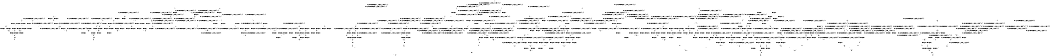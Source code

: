 digraph BCG {
size = "7, 10.5";
center = TRUE;
node [shape = circle];
0 [peripheries = 2];
0 -> 1 [label = "EX !0 !ATOMIC_EXCH_BRANCH (1, +0, FALSE, +0, 3, TRUE) !{0, 1, 2}"];
0 -> 2 [label = "EX !2 !ATOMIC_EXCH_BRANCH (1, +0, TRUE, +0, 1, TRUE) !{0, 1, 2}"];
0 -> 3 [label = "EX !1 !ATOMIC_EXCH_BRANCH (1, +1, TRUE, +0, 2, TRUE) !{0, 1, 2}"];
0 -> 4 [label = "EX !0 !ATOMIC_EXCH_BRANCH (1, +0, FALSE, +0, 3, TRUE) !{0, 1, 2}"];
1 -> 5 [label = "EX !2 !ATOMIC_EXCH_BRANCH (1, +0, TRUE, +0, 1, TRUE) !{0, 1, 2}"];
1 -> 6 [label = "EX !1 !ATOMIC_EXCH_BRANCH (1, +1, TRUE, +0, 2, TRUE) !{0, 1, 2}"];
1 -> 7 [label = "TERMINATE !0"];
2 -> 2 [label = "EX !2 !ATOMIC_EXCH_BRANCH (1, +0, TRUE, +0, 1, TRUE) !{0, 1, 2}"];
2 -> 8 [label = "EX !0 !ATOMIC_EXCH_BRANCH (1, +0, FALSE, +0, 3, TRUE) !{0, 1, 2}"];
2 -> 9 [label = "EX !1 !ATOMIC_EXCH_BRANCH (1, +1, TRUE, +0, 2, TRUE) !{0, 1, 2}"];
2 -> 10 [label = "EX !0 !ATOMIC_EXCH_BRANCH (1, +0, FALSE, +0, 3, TRUE) !{0, 1, 2}"];
3 -> 11 [label = "EX !0 !ATOMIC_EXCH_BRANCH (1, +0, FALSE, +0, 3, FALSE) !{0, 1, 2}"];
3 -> 12 [label = "EX !2 !ATOMIC_EXCH_BRANCH (1, +0, TRUE, +0, 1, FALSE) !{0, 1, 2}"];
3 -> 13 [label = "TERMINATE !1"];
3 -> 14 [label = "EX !0 !ATOMIC_EXCH_BRANCH (1, +0, FALSE, +0, 3, FALSE) !{0, 1, 2}"];
4 -> 15 [label = "EX !1 !ATOMIC_EXCH_BRANCH (1, +1, TRUE, +0, 2, TRUE) !{0, 1, 2}"];
4 -> 16 [label = "EX !2 !ATOMIC_EXCH_BRANCH (1, +0, TRUE, +0, 1, TRUE) !{0, 1, 2}"];
4 -> 17 [label = "EX !1 !ATOMIC_EXCH_BRANCH (1, +1, TRUE, +0, 2, TRUE) !{0, 1, 2}"];
4 -> 18 [label = "TERMINATE !0"];
5 -> 5 [label = "EX !2 !ATOMIC_EXCH_BRANCH (1, +0, TRUE, +0, 1, TRUE) !{0, 1, 2}"];
5 -> 19 [label = "EX !1 !ATOMIC_EXCH_BRANCH (1, +1, TRUE, +0, 2, TRUE) !{0, 1, 2}"];
5 -> 20 [label = "TERMINATE !0"];
6 -> 21 [label = "EX !2 !ATOMIC_EXCH_BRANCH (1, +0, TRUE, +0, 1, FALSE) !{0, 1, 2}"];
6 -> 22 [label = "TERMINATE !0"];
6 -> 23 [label = "TERMINATE !1"];
7 -> 24 [label = "EX !2 !ATOMIC_EXCH_BRANCH (1, +0, TRUE, +0, 1, TRUE) !{1, 2}"];
7 -> 25 [label = "EX !1 !ATOMIC_EXCH_BRANCH (1, +1, TRUE, +0, 2, TRUE) !{1, 2}"];
7 -> 26 [label = "EX !1 !ATOMIC_EXCH_BRANCH (1, +1, TRUE, +0, 2, TRUE) !{1, 2}"];
8 -> 5 [label = "EX !2 !ATOMIC_EXCH_BRANCH (1, +0, TRUE, +0, 1, TRUE) !{0, 1, 2}"];
8 -> 19 [label = "EX !1 !ATOMIC_EXCH_BRANCH (1, +1, TRUE, +0, 2, TRUE) !{0, 1, 2}"];
8 -> 20 [label = "TERMINATE !0"];
9 -> 12 [label = "EX !2 !ATOMIC_EXCH_BRANCH (1, +0, TRUE, +0, 1, FALSE) !{0, 1, 2}"];
9 -> 27 [label = "EX !0 !ATOMIC_EXCH_BRANCH (1, +0, FALSE, +0, 3, FALSE) !{0, 1, 2}"];
9 -> 28 [label = "TERMINATE !1"];
9 -> 29 [label = "EX !0 !ATOMIC_EXCH_BRANCH (1, +0, FALSE, +0, 3, FALSE) !{0, 1, 2}"];
10 -> 30 [label = "EX !1 !ATOMIC_EXCH_BRANCH (1, +1, TRUE, +0, 2, TRUE) !{0, 1, 2}"];
10 -> 16 [label = "EX !2 !ATOMIC_EXCH_BRANCH (1, +0, TRUE, +0, 1, TRUE) !{0, 1, 2}"];
10 -> 31 [label = "EX !1 !ATOMIC_EXCH_BRANCH (1, +1, TRUE, +0, 2, TRUE) !{0, 1, 2}"];
10 -> 32 [label = "TERMINATE !0"];
11 -> 33 [label = "EX !0 !ATOMIC_EXCH_BRANCH (1, +1, TRUE, +1, 2, TRUE) !{0, 1, 2}"];
11 -> 34 [label = "EX !2 !ATOMIC_EXCH_BRANCH (1, +0, TRUE, +0, 1, FALSE) !{0, 1, 2}"];
11 -> 35 [label = "TERMINATE !1"];
11 -> 36 [label = "EX !0 !ATOMIC_EXCH_BRANCH (1, +1, TRUE, +1, 2, TRUE) !{0, 1, 2}"];
12 -> 37 [label = "EX !0 !ATOMIC_EXCH_BRANCH (1, +0, FALSE, +0, 3, TRUE) !{0, 1, 2}"];
12 -> 38 [label = "TERMINATE !2"];
12 -> 39 [label = "TERMINATE !1"];
12 -> 40 [label = "EX !0 !ATOMIC_EXCH_BRANCH (1, +0, FALSE, +0, 3, TRUE) !{0, 1, 2}"];
13 -> 41 [label = "EX !0 !ATOMIC_EXCH_BRANCH (1, +0, FALSE, +0, 3, FALSE) !{0, 2}"];
13 -> 42 [label = "EX !2 !ATOMIC_EXCH_BRANCH (1, +0, TRUE, +0, 1, FALSE) !{0, 2}"];
13 -> 43 [label = "EX !0 !ATOMIC_EXCH_BRANCH (1, +0, FALSE, +0, 3, FALSE) !{0, 2}"];
14 -> 36 [label = "EX !0 !ATOMIC_EXCH_BRANCH (1, +1, TRUE, +1, 2, TRUE) !{0, 1, 2}"];
14 -> 44 [label = "EX !2 !ATOMIC_EXCH_BRANCH (1, +0, TRUE, +0, 1, FALSE) !{0, 1, 2}"];
14 -> 45 [label = "TERMINATE !1"];
15 -> 46 [label = "EX !2 !ATOMIC_EXCH_BRANCH (1, +0, TRUE, +0, 1, FALSE) !{0, 1, 2}"];
15 -> 47 [label = "EX !2 !ATOMIC_EXCH_BRANCH (1, +0, TRUE, +0, 1, FALSE) !{0, 1, 2}"];
15 -> 48 [label = "TERMINATE !0"];
15 -> 49 [label = "TERMINATE !1"];
16 -> 30 [label = "EX !1 !ATOMIC_EXCH_BRANCH (1, +1, TRUE, +0, 2, TRUE) !{0, 1, 2}"];
16 -> 16 [label = "EX !2 !ATOMIC_EXCH_BRANCH (1, +0, TRUE, +0, 1, TRUE) !{0, 1, 2}"];
16 -> 31 [label = "EX !1 !ATOMIC_EXCH_BRANCH (1, +1, TRUE, +0, 2, TRUE) !{0, 1, 2}"];
16 -> 32 [label = "TERMINATE !0"];
17 -> 50 [label = "EX !2 !ATOMIC_EXCH_BRANCH (1, +0, TRUE, +0, 1, FALSE) !{0, 1, 2}"];
17 -> 51 [label = "TERMINATE !0"];
17 -> 52 [label = "TERMINATE !1"];
18 -> 53 [label = "EX !2 !ATOMIC_EXCH_BRANCH (1, +0, TRUE, +0, 1, TRUE) !{1, 2}"];
18 -> 54 [label = "EX !1 !ATOMIC_EXCH_BRANCH (1, +1, TRUE, +0, 2, TRUE) !{1, 2}"];
19 -> 21 [label = "EX !2 !ATOMIC_EXCH_BRANCH (1, +0, TRUE, +0, 1, FALSE) !{0, 1, 2}"];
19 -> 55 [label = "TERMINATE !0"];
19 -> 56 [label = "TERMINATE !1"];
20 -> 24 [label = "EX !2 !ATOMIC_EXCH_BRANCH (1, +0, TRUE, +0, 1, TRUE) !{1, 2}"];
20 -> 57 [label = "EX !1 !ATOMIC_EXCH_BRANCH (1, +1, TRUE, +0, 2, TRUE) !{1, 2}"];
20 -> 58 [label = "EX !1 !ATOMIC_EXCH_BRANCH (1, +1, TRUE, +0, 2, TRUE) !{1, 2}"];
21 -> 59 [label = "TERMINATE !0"];
21 -> 60 [label = "TERMINATE !2"];
21 -> 61 [label = "TERMINATE !1"];
22 -> 62 [label = "EX !2 !ATOMIC_EXCH_BRANCH (1, +0, TRUE, +0, 1, FALSE) !{1, 2}"];
22 -> 63 [label = "TERMINATE !1"];
23 -> 64 [label = "EX !2 !ATOMIC_EXCH_BRANCH (1, +0, TRUE, +0, 1, FALSE) !{0, 2}"];
23 -> 63 [label = "TERMINATE !0"];
24 -> 24 [label = "EX !2 !ATOMIC_EXCH_BRANCH (1, +0, TRUE, +0, 1, TRUE) !{1, 2}"];
24 -> 57 [label = "EX !1 !ATOMIC_EXCH_BRANCH (1, +1, TRUE, +0, 2, TRUE) !{1, 2}"];
24 -> 58 [label = "EX !1 !ATOMIC_EXCH_BRANCH (1, +1, TRUE, +0, 2, TRUE) !{1, 2}"];
25 -> 62 [label = "EX !2 !ATOMIC_EXCH_BRANCH (1, +0, TRUE, +0, 1, FALSE) !{1, 2}"];
25 -> 63 [label = "TERMINATE !1"];
26 -> 65 [label = "EX !2 !ATOMIC_EXCH_BRANCH (1, +0, TRUE, +0, 1, FALSE) !{1, 2}"];
26 -> 66 [label = "EX !2 !ATOMIC_EXCH_BRANCH (1, +0, TRUE, +0, 1, FALSE) !{1, 2}"];
26 -> 67 [label = "TERMINATE !1"];
27 -> 68 [label = "EX !0 !ATOMIC_EXCH_BRANCH (1, +1, TRUE, +1, 2, TRUE) !{0, 1, 2}"];
27 -> 34 [label = "EX !2 !ATOMIC_EXCH_BRANCH (1, +0, TRUE, +0, 1, FALSE) !{0, 1, 2}"];
27 -> 69 [label = "TERMINATE !1"];
27 -> 70 [label = "EX !0 !ATOMIC_EXCH_BRANCH (1, +1, TRUE, +1, 2, TRUE) !{0, 1, 2}"];
28 -> 42 [label = "EX !2 !ATOMIC_EXCH_BRANCH (1, +0, TRUE, +0, 1, FALSE) !{0, 2}"];
28 -> 71 [label = "EX !0 !ATOMIC_EXCH_BRANCH (1, +0, FALSE, +0, 3, FALSE) !{0, 2}"];
28 -> 72 [label = "EX !0 !ATOMIC_EXCH_BRANCH (1, +0, FALSE, +0, 3, FALSE) !{0, 2}"];
29 -> 70 [label = "EX !0 !ATOMIC_EXCH_BRANCH (1, +1, TRUE, +1, 2, TRUE) !{0, 1, 2}"];
29 -> 44 [label = "EX !2 !ATOMIC_EXCH_BRANCH (1, +0, TRUE, +0, 1, FALSE) !{0, 1, 2}"];
29 -> 73 [label = "TERMINATE !1"];
30 -> 46 [label = "EX !2 !ATOMIC_EXCH_BRANCH (1, +0, TRUE, +0, 1, FALSE) !{0, 1, 2}"];
30 -> 47 [label = "EX !2 !ATOMIC_EXCH_BRANCH (1, +0, TRUE, +0, 1, FALSE) !{0, 1, 2}"];
30 -> 74 [label = "TERMINATE !0"];
30 -> 75 [label = "TERMINATE !1"];
31 -> 50 [label = "EX !2 !ATOMIC_EXCH_BRANCH (1, +0, TRUE, +0, 1, FALSE) !{0, 1, 2}"];
31 -> 76 [label = "TERMINATE !0"];
31 -> 77 [label = "TERMINATE !1"];
32 -> 53 [label = "EX !2 !ATOMIC_EXCH_BRANCH (1, +0, TRUE, +0, 1, TRUE) !{1, 2}"];
32 -> 78 [label = "EX !1 !ATOMIC_EXCH_BRANCH (1, +1, TRUE, +0, 2, TRUE) !{1, 2}"];
33 -> 33 [label = "EX !0 !ATOMIC_EXCH_BRANCH (1, +1, TRUE, +1, 2, TRUE) !{0, 1, 2}"];
33 -> 34 [label = "EX !2 !ATOMIC_EXCH_BRANCH (1, +0, TRUE, +0, 1, FALSE) !{0, 1, 2}"];
33 -> 35 [label = "TERMINATE !1"];
33 -> 36 [label = "EX !0 !ATOMIC_EXCH_BRANCH (1, +1, TRUE, +1, 2, TRUE) !{0, 1, 2}"];
34 -> 79 [label = "EX !0 !ATOMIC_EXCH_BRANCH (1, +1, TRUE, +1, 2, FALSE) !{0, 1, 2}"];
34 -> 80 [label = "TERMINATE !2"];
34 -> 81 [label = "TERMINATE !1"];
34 -> 82 [label = "EX !0 !ATOMIC_EXCH_BRANCH (1, +1, TRUE, +1, 2, FALSE) !{0, 1, 2}"];
35 -> 83 [label = "EX !0 !ATOMIC_EXCH_BRANCH (1, +1, TRUE, +1, 2, TRUE) !{0, 2}"];
35 -> 84 [label = "EX !2 !ATOMIC_EXCH_BRANCH (1, +0, TRUE, +0, 1, FALSE) !{0, 2}"];
35 -> 85 [label = "EX !0 !ATOMIC_EXCH_BRANCH (1, +1, TRUE, +1, 2, TRUE) !{0, 2}"];
36 -> 36 [label = "EX !0 !ATOMIC_EXCH_BRANCH (1, +1, TRUE, +1, 2, TRUE) !{0, 1, 2}"];
36 -> 44 [label = "EX !2 !ATOMIC_EXCH_BRANCH (1, +0, TRUE, +0, 1, FALSE) !{0, 1, 2}"];
36 -> 45 [label = "TERMINATE !1"];
37 -> 59 [label = "TERMINATE !0"];
37 -> 60 [label = "TERMINATE !2"];
37 -> 61 [label = "TERMINATE !1"];
38 -> 86 [label = "EX !0 !ATOMIC_EXCH_BRANCH (1, +0, FALSE, +0, 3, TRUE) !{0, 1}"];
38 -> 87 [label = "TERMINATE !1"];
38 -> 88 [label = "EX !0 !ATOMIC_EXCH_BRANCH (1, +0, FALSE, +0, 3, TRUE) !{0, 1}"];
39 -> 89 [label = "EX !0 !ATOMIC_EXCH_BRANCH (1, +0, FALSE, +0, 3, TRUE) !{0, 2}"];
39 -> 87 [label = "TERMINATE !2"];
39 -> 90 [label = "EX !0 !ATOMIC_EXCH_BRANCH (1, +0, FALSE, +0, 3, TRUE) !{0, 2}"];
40 -> 91 [label = "TERMINATE !0"];
40 -> 92 [label = "TERMINATE !2"];
40 -> 93 [label = "TERMINATE !1"];
41 -> 83 [label = "EX !0 !ATOMIC_EXCH_BRANCH (1, +1, TRUE, +1, 2, TRUE) !{0, 2}"];
41 -> 84 [label = "EX !2 !ATOMIC_EXCH_BRANCH (1, +0, TRUE, +0, 1, FALSE) !{0, 2}"];
41 -> 85 [label = "EX !0 !ATOMIC_EXCH_BRANCH (1, +1, TRUE, +1, 2, TRUE) !{0, 2}"];
42 -> 89 [label = "EX !0 !ATOMIC_EXCH_BRANCH (1, +0, FALSE, +0, 3, TRUE) !{0, 2}"];
42 -> 87 [label = "TERMINATE !2"];
42 -> 90 [label = "EX !0 !ATOMIC_EXCH_BRANCH (1, +0, FALSE, +0, 3, TRUE) !{0, 2}"];
43 -> 94 [label = "EX !2 !ATOMIC_EXCH_BRANCH (1, +0, TRUE, +0, 1, FALSE) !{0, 2}"];
43 -> 85 [label = "EX !0 !ATOMIC_EXCH_BRANCH (1, +1, TRUE, +1, 2, TRUE) !{0, 2}"];
43 -> 95 [label = "EX !2 !ATOMIC_EXCH_BRANCH (1, +0, TRUE, +0, 1, FALSE) !{0, 2}"];
44 -> 82 [label = "EX !0 !ATOMIC_EXCH_BRANCH (1, +1, TRUE, +1, 2, FALSE) !{0, 1, 2}"];
44 -> 96 [label = "TERMINATE !2"];
44 -> 97 [label = "TERMINATE !1"];
45 -> 98 [label = "EX !0 !ATOMIC_EXCH_BRANCH (1, +1, TRUE, +1, 2, TRUE) !{0, 2}"];
45 -> 99 [label = "EX !2 !ATOMIC_EXCH_BRANCH (1, +0, TRUE, +0, 1, FALSE) !{0, 2}"];
46 -> 100 [label = "TERMINATE !0"];
46 -> 101 [label = "TERMINATE !2"];
46 -> 102 [label = "TERMINATE !1"];
47 -> 103 [label = "TERMINATE !0"];
47 -> 104 [label = "TERMINATE !2"];
47 -> 105 [label = "TERMINATE !1"];
48 -> 106 [label = "EX !2 !ATOMIC_EXCH_BRANCH (1, +0, TRUE, +0, 1, FALSE) !{1, 2}"];
48 -> 107 [label = "TERMINATE !1"];
49 -> 108 [label = "EX !2 !ATOMIC_EXCH_BRANCH (1, +0, TRUE, +0, 1, FALSE) !{0, 2}"];
49 -> 107 [label = "TERMINATE !0"];
50 -> 91 [label = "TERMINATE !0"];
50 -> 92 [label = "TERMINATE !2"];
50 -> 93 [label = "TERMINATE !1"];
51 -> 109 [label = "EX !2 !ATOMIC_EXCH_BRANCH (1, +0, TRUE, +0, 1, FALSE) !{1, 2}"];
51 -> 110 [label = "TERMINATE !1"];
52 -> 111 [label = "EX !2 !ATOMIC_EXCH_BRANCH (1, +0, TRUE, +0, 1, FALSE) !{0, 2}"];
52 -> 110 [label = "TERMINATE !0"];
53 -> 53 [label = "EX !2 !ATOMIC_EXCH_BRANCH (1, +0, TRUE, +0, 1, TRUE) !{1, 2}"];
53 -> 78 [label = "EX !1 !ATOMIC_EXCH_BRANCH (1, +1, TRUE, +0, 2, TRUE) !{1, 2}"];
54 -> 109 [label = "EX !2 !ATOMIC_EXCH_BRANCH (1, +0, TRUE, +0, 1, FALSE) !{1, 2}"];
54 -> 110 [label = "TERMINATE !1"];
55 -> 62 [label = "EX !2 !ATOMIC_EXCH_BRANCH (1, +0, TRUE, +0, 1, FALSE) !{1, 2}"];
55 -> 112 [label = "TERMINATE !1"];
56 -> 64 [label = "EX !2 !ATOMIC_EXCH_BRANCH (1, +0, TRUE, +0, 1, FALSE) !{0, 2}"];
56 -> 112 [label = "TERMINATE !0"];
57 -> 62 [label = "EX !2 !ATOMIC_EXCH_BRANCH (1, +0, TRUE, +0, 1, FALSE) !{1, 2}"];
57 -> 112 [label = "TERMINATE !1"];
58 -> 65 [label = "EX !2 !ATOMIC_EXCH_BRANCH (1, +0, TRUE, +0, 1, FALSE) !{1, 2}"];
58 -> 66 [label = "EX !2 !ATOMIC_EXCH_BRANCH (1, +0, TRUE, +0, 1, FALSE) !{1, 2}"];
58 -> 113 [label = "TERMINATE !1"];
59 -> 114 [label = "TERMINATE !2"];
59 -> 115 [label = "TERMINATE !1"];
60 -> 114 [label = "TERMINATE !0"];
60 -> 116 [label = "TERMINATE !1"];
61 -> 115 [label = "TERMINATE !0"];
61 -> 116 [label = "TERMINATE !2"];
62 -> 114 [label = "TERMINATE !2"];
62 -> 115 [label = "TERMINATE !1"];
63 -> 117 [label = "EX !2 !ATOMIC_EXCH_BRANCH (1, +0, TRUE, +0, 1, FALSE) !{2}"];
63 -> 118 [label = "EX !2 !ATOMIC_EXCH_BRANCH (1, +0, TRUE, +0, 1, FALSE) !{2}"];
64 -> 115 [label = "TERMINATE !0"];
64 -> 116 [label = "TERMINATE !2"];
65 -> 119 [label = "TERMINATE !2"];
65 -> 120 [label = "TERMINATE !1"];
66 -> 121 [label = "TERMINATE !2"];
66 -> 122 [label = "TERMINATE !1"];
67 -> 123 [label = "EX !2 !ATOMIC_EXCH_BRANCH (1, +0, TRUE, +0, 1, FALSE) !{2}"];
68 -> 68 [label = "EX !0 !ATOMIC_EXCH_BRANCH (1, +1, TRUE, +1, 2, TRUE) !{0, 1, 2}"];
68 -> 34 [label = "EX !2 !ATOMIC_EXCH_BRANCH (1, +0, TRUE, +0, 1, FALSE) !{0, 1, 2}"];
68 -> 69 [label = "TERMINATE !1"];
68 -> 70 [label = "EX !0 !ATOMIC_EXCH_BRANCH (1, +1, TRUE, +1, 2, TRUE) !{0, 1, 2}"];
69 -> 124 [label = "EX !0 !ATOMIC_EXCH_BRANCH (1, +1, TRUE, +1, 2, TRUE) !{0, 2}"];
69 -> 84 [label = "EX !2 !ATOMIC_EXCH_BRANCH (1, +0, TRUE, +0, 1, FALSE) !{0, 2}"];
69 -> 125 [label = "EX !0 !ATOMIC_EXCH_BRANCH (1, +1, TRUE, +1, 2, TRUE) !{0, 2}"];
70 -> 70 [label = "EX !0 !ATOMIC_EXCH_BRANCH (1, +1, TRUE, +1, 2, TRUE) !{0, 1, 2}"];
70 -> 44 [label = "EX !2 !ATOMIC_EXCH_BRANCH (1, +0, TRUE, +0, 1, FALSE) !{0, 1, 2}"];
70 -> 73 [label = "TERMINATE !1"];
71 -> 124 [label = "EX !0 !ATOMIC_EXCH_BRANCH (1, +1, TRUE, +1, 2, TRUE) !{0, 2}"];
71 -> 84 [label = "EX !2 !ATOMIC_EXCH_BRANCH (1, +0, TRUE, +0, 1, FALSE) !{0, 2}"];
71 -> 125 [label = "EX !0 !ATOMIC_EXCH_BRANCH (1, +1, TRUE, +1, 2, TRUE) !{0, 2}"];
72 -> 94 [label = "EX !2 !ATOMIC_EXCH_BRANCH (1, +0, TRUE, +0, 1, FALSE) !{0, 2}"];
72 -> 125 [label = "EX !0 !ATOMIC_EXCH_BRANCH (1, +1, TRUE, +1, 2, TRUE) !{0, 2}"];
72 -> 95 [label = "EX !2 !ATOMIC_EXCH_BRANCH (1, +0, TRUE, +0, 1, FALSE) !{0, 2}"];
73 -> 126 [label = "EX !0 !ATOMIC_EXCH_BRANCH (1, +1, TRUE, +1, 2, TRUE) !{0, 2}"];
73 -> 99 [label = "EX !2 !ATOMIC_EXCH_BRANCH (1, +0, TRUE, +0, 1, FALSE) !{0, 2}"];
74 -> 106 [label = "EX !2 !ATOMIC_EXCH_BRANCH (1, +0, TRUE, +0, 1, FALSE) !{1, 2}"];
74 -> 127 [label = "TERMINATE !1"];
75 -> 108 [label = "EX !2 !ATOMIC_EXCH_BRANCH (1, +0, TRUE, +0, 1, FALSE) !{0, 2}"];
75 -> 127 [label = "TERMINATE !0"];
76 -> 109 [label = "EX !2 !ATOMIC_EXCH_BRANCH (1, +0, TRUE, +0, 1, FALSE) !{1, 2}"];
76 -> 128 [label = "TERMINATE !1"];
77 -> 111 [label = "EX !2 !ATOMIC_EXCH_BRANCH (1, +0, TRUE, +0, 1, FALSE) !{0, 2}"];
77 -> 128 [label = "TERMINATE !0"];
78 -> 109 [label = "EX !2 !ATOMIC_EXCH_BRANCH (1, +0, TRUE, +0, 1, FALSE) !{1, 2}"];
78 -> 128 [label = "TERMINATE !1"];
79 -> 129 [label = "TERMINATE !0"];
79 -> 130 [label = "TERMINATE !2"];
79 -> 131 [label = "TERMINATE !1"];
80 -> 132 [label = "EX !0 !ATOMIC_EXCH_BRANCH (1, +1, TRUE, +1, 2, FALSE) !{0, 1}"];
80 -> 133 [label = "TERMINATE !1"];
80 -> 134 [label = "EX !0 !ATOMIC_EXCH_BRANCH (1, +1, TRUE, +1, 2, FALSE) !{0, 1}"];
81 -> 135 [label = "EX !0 !ATOMIC_EXCH_BRANCH (1, +1, TRUE, +1, 2, FALSE) !{0, 2}"];
81 -> 133 [label = "TERMINATE !2"];
81 -> 136 [label = "EX !0 !ATOMIC_EXCH_BRANCH (1, +1, TRUE, +1, 2, FALSE) !{0, 2}"];
82 -> 137 [label = "TERMINATE !0"];
82 -> 138 [label = "TERMINATE !2"];
82 -> 139 [label = "TERMINATE !1"];
83 -> 83 [label = "EX !0 !ATOMIC_EXCH_BRANCH (1, +1, TRUE, +1, 2, TRUE) !{0, 2}"];
83 -> 84 [label = "EX !2 !ATOMIC_EXCH_BRANCH (1, +0, TRUE, +0, 1, FALSE) !{0, 2}"];
83 -> 85 [label = "EX !0 !ATOMIC_EXCH_BRANCH (1, +1, TRUE, +1, 2, TRUE) !{0, 2}"];
84 -> 135 [label = "EX !0 !ATOMIC_EXCH_BRANCH (1, +1, TRUE, +1, 2, FALSE) !{0, 2}"];
84 -> 133 [label = "TERMINATE !2"];
84 -> 136 [label = "EX !0 !ATOMIC_EXCH_BRANCH (1, +1, TRUE, +1, 2, FALSE) !{0, 2}"];
85 -> 94 [label = "EX !2 !ATOMIC_EXCH_BRANCH (1, +0, TRUE, +0, 1, FALSE) !{0, 2}"];
85 -> 85 [label = "EX !0 !ATOMIC_EXCH_BRANCH (1, +1, TRUE, +1, 2, TRUE) !{0, 2}"];
85 -> 95 [label = "EX !2 !ATOMIC_EXCH_BRANCH (1, +0, TRUE, +0, 1, FALSE) !{0, 2}"];
86 -> 114 [label = "TERMINATE !0"];
86 -> 116 [label = "TERMINATE !1"];
87 -> 140 [label = "EX !0 !ATOMIC_EXCH_BRANCH (1, +0, FALSE, +0, 3, TRUE) !{0}"];
87 -> 141 [label = "EX !0 !ATOMIC_EXCH_BRANCH (1, +0, FALSE, +0, 3, TRUE) !{0}"];
88 -> 142 [label = "TERMINATE !0"];
88 -> 143 [label = "TERMINATE !1"];
89 -> 115 [label = "TERMINATE !0"];
89 -> 116 [label = "TERMINATE !2"];
90 -> 144 [label = "TERMINATE !0"];
90 -> 145 [label = "TERMINATE !2"];
91 -> 146 [label = "TERMINATE !2"];
91 -> 147 [label = "TERMINATE !1"];
92 -> 146 [label = "TERMINATE !0"];
92 -> 148 [label = "TERMINATE !1"];
93 -> 147 [label = "TERMINATE !0"];
93 -> 148 [label = "TERMINATE !2"];
94 -> 149 [label = "EX !0 !ATOMIC_EXCH_BRANCH (1, +1, TRUE, +1, 2, FALSE) !{0, 2}"];
94 -> 150 [label = "TERMINATE !2"];
94 -> 136 [label = "EX !0 !ATOMIC_EXCH_BRANCH (1, +1, TRUE, +1, 2, FALSE) !{0, 2}"];
95 -> 136 [label = "EX !0 !ATOMIC_EXCH_BRANCH (1, +1, TRUE, +1, 2, FALSE) !{0, 2}"];
95 -> 151 [label = "TERMINATE !2"];
96 -> 152 [label = "EX !0 !ATOMIC_EXCH_BRANCH (1, +1, TRUE, +1, 2, FALSE) !{0, 1}"];
96 -> 153 [label = "TERMINATE !1"];
97 -> 154 [label = "EX !0 !ATOMIC_EXCH_BRANCH (1, +1, TRUE, +1, 2, FALSE) !{0, 2}"];
97 -> 153 [label = "TERMINATE !2"];
98 -> 98 [label = "EX !0 !ATOMIC_EXCH_BRANCH (1, +1, TRUE, +1, 2, TRUE) !{0, 2}"];
98 -> 99 [label = "EX !2 !ATOMIC_EXCH_BRANCH (1, +0, TRUE, +0, 1, FALSE) !{0, 2}"];
99 -> 154 [label = "EX !0 !ATOMIC_EXCH_BRANCH (1, +1, TRUE, +1, 2, FALSE) !{0, 2}"];
99 -> 153 [label = "TERMINATE !2"];
100 -> 155 [label = "TERMINATE !2"];
100 -> 156 [label = "TERMINATE !1"];
101 -> 155 [label = "TERMINATE !0"];
101 -> 157 [label = "TERMINATE !1"];
102 -> 156 [label = "TERMINATE !0"];
102 -> 157 [label = "TERMINATE !2"];
103 -> 158 [label = "TERMINATE !2"];
103 -> 159 [label = "TERMINATE !1"];
104 -> 158 [label = "TERMINATE !0"];
104 -> 160 [label = "TERMINATE !1"];
105 -> 159 [label = "TERMINATE !0"];
105 -> 160 [label = "TERMINATE !2"];
106 -> 158 [label = "TERMINATE !2"];
106 -> 159 [label = "TERMINATE !1"];
107 -> 161 [label = "EX !2 !ATOMIC_EXCH_BRANCH (1, +0, TRUE, +0, 1, FALSE) !{2}"];
108 -> 159 [label = "TERMINATE !0"];
108 -> 160 [label = "TERMINATE !2"];
109 -> 146 [label = "TERMINATE !2"];
109 -> 147 [label = "TERMINATE !1"];
110 -> 162 [label = "EX !2 !ATOMIC_EXCH_BRANCH (1, +0, TRUE, +0, 1, FALSE) !{2}"];
111 -> 147 [label = "TERMINATE !0"];
111 -> 148 [label = "TERMINATE !2"];
112 -> 117 [label = "EX !2 !ATOMIC_EXCH_BRANCH (1, +0, TRUE, +0, 1, FALSE) !{2}"];
112 -> 118 [label = "EX !2 !ATOMIC_EXCH_BRANCH (1, +0, TRUE, +0, 1, FALSE) !{2}"];
113 -> 123 [label = "EX !2 !ATOMIC_EXCH_BRANCH (1, +0, TRUE, +0, 1, FALSE) !{2}"];
114 -> 163 [label = "TERMINATE !1"];
115 -> 163 [label = "TERMINATE !2"];
116 -> 163 [label = "TERMINATE !0"];
117 -> 163 [label = "TERMINATE !2"];
118 -> 164 [label = "TERMINATE !2"];
119 -> 165 [label = "TERMINATE !1"];
120 -> 165 [label = "TERMINATE !2"];
121 -> 166 [label = "TERMINATE !1"];
122 -> 166 [label = "TERMINATE !2"];
123 -> 166 [label = "TERMINATE !2"];
124 -> 124 [label = "EX !0 !ATOMIC_EXCH_BRANCH (1, +1, TRUE, +1, 2, TRUE) !{0, 2}"];
124 -> 84 [label = "EX !2 !ATOMIC_EXCH_BRANCH (1, +0, TRUE, +0, 1, FALSE) !{0, 2}"];
124 -> 125 [label = "EX !0 !ATOMIC_EXCH_BRANCH (1, +1, TRUE, +1, 2, TRUE) !{0, 2}"];
125 -> 94 [label = "EX !2 !ATOMIC_EXCH_BRANCH (1, +0, TRUE, +0, 1, FALSE) !{0, 2}"];
125 -> 125 [label = "EX !0 !ATOMIC_EXCH_BRANCH (1, +1, TRUE, +1, 2, TRUE) !{0, 2}"];
125 -> 95 [label = "EX !2 !ATOMIC_EXCH_BRANCH (1, +0, TRUE, +0, 1, FALSE) !{0, 2}"];
126 -> 126 [label = "EX !0 !ATOMIC_EXCH_BRANCH (1, +1, TRUE, +1, 2, TRUE) !{0, 2}"];
126 -> 99 [label = "EX !2 !ATOMIC_EXCH_BRANCH (1, +0, TRUE, +0, 1, FALSE) !{0, 2}"];
127 -> 161 [label = "EX !2 !ATOMIC_EXCH_BRANCH (1, +0, TRUE, +0, 1, FALSE) !{2}"];
128 -> 162 [label = "EX !2 !ATOMIC_EXCH_BRANCH (1, +0, TRUE, +0, 1, FALSE) !{2}"];
129 -> 167 [label = "TERMINATE !2"];
129 -> 168 [label = "TERMINATE !1"];
130 -> 167 [label = "TERMINATE !0"];
130 -> 169 [label = "TERMINATE !1"];
131 -> 168 [label = "TERMINATE !0"];
131 -> 169 [label = "TERMINATE !2"];
132 -> 167 [label = "TERMINATE !0"];
132 -> 169 [label = "TERMINATE !1"];
133 -> 170 [label = "EX !0 !ATOMIC_EXCH_BRANCH (1, +1, TRUE, +1, 2, FALSE) !{0}"];
133 -> 171 [label = "EX !0 !ATOMIC_EXCH_BRANCH (1, +1, TRUE, +1, 2, FALSE) !{0}"];
134 -> 172 [label = "TERMINATE !0"];
134 -> 173 [label = "TERMINATE !1"];
135 -> 168 [label = "TERMINATE !0"];
135 -> 169 [label = "TERMINATE !2"];
136 -> 174 [label = "TERMINATE !0"];
136 -> 175 [label = "TERMINATE !2"];
137 -> 176 [label = "TERMINATE !2"];
137 -> 177 [label = "TERMINATE !1"];
138 -> 176 [label = "TERMINATE !0"];
138 -> 178 [label = "TERMINATE !1"];
139 -> 177 [label = "TERMINATE !0"];
139 -> 178 [label = "TERMINATE !2"];
140 -> 163 [label = "TERMINATE !0"];
141 -> 179 [label = "TERMINATE !0"];
142 -> 180 [label = "TERMINATE !1"];
143 -> 180 [label = "TERMINATE !0"];
144 -> 181 [label = "TERMINATE !2"];
145 -> 181 [label = "TERMINATE !0"];
146 -> 182 [label = "TERMINATE !1"];
147 -> 182 [label = "TERMINATE !2"];
148 -> 182 [label = "TERMINATE !0"];
149 -> 183 [label = "TERMINATE !0"];
149 -> 184 [label = "TERMINATE !2"];
150 -> 185 [label = "EX !0 !ATOMIC_EXCH_BRANCH (1, +1, TRUE, +1, 2, FALSE) !{0}"];
151 -> 186 [label = "EX !0 !ATOMIC_EXCH_BRANCH (1, +1, TRUE, +1, 2, FALSE) !{0}"];
152 -> 176 [label = "TERMINATE !0"];
152 -> 178 [label = "TERMINATE !1"];
153 -> 187 [label = "EX !0 !ATOMIC_EXCH_BRANCH (1, +1, TRUE, +1, 2, FALSE) !{0}"];
154 -> 177 [label = "TERMINATE !0"];
154 -> 178 [label = "TERMINATE !2"];
155 -> 188 [label = "TERMINATE !1"];
156 -> 188 [label = "TERMINATE !2"];
157 -> 188 [label = "TERMINATE !0"];
158 -> 189 [label = "TERMINATE !1"];
159 -> 189 [label = "TERMINATE !2"];
160 -> 189 [label = "TERMINATE !0"];
161 -> 189 [label = "TERMINATE !2"];
162 -> 182 [label = "TERMINATE !2"];
163 -> 190 [label = "exit"];
164 -> 191 [label = "exit"];
165 -> 192 [label = "exit"];
166 -> 193 [label = "exit"];
167 -> 194 [label = "TERMINATE !1"];
168 -> 194 [label = "TERMINATE !2"];
169 -> 194 [label = "TERMINATE !0"];
170 -> 194 [label = "TERMINATE !0"];
171 -> 195 [label = "TERMINATE !0"];
172 -> 196 [label = "TERMINATE !1"];
173 -> 196 [label = "TERMINATE !0"];
174 -> 197 [label = "TERMINATE !2"];
175 -> 197 [label = "TERMINATE !0"];
176 -> 198 [label = "TERMINATE !1"];
177 -> 198 [label = "TERMINATE !2"];
178 -> 198 [label = "TERMINATE !0"];
179 -> 199 [label = "exit"];
180 -> 200 [label = "exit"];
181 -> 201 [label = "exit"];
182 -> 202 [label = "exit"];
183 -> 203 [label = "TERMINATE !2"];
184 -> 203 [label = "TERMINATE !0"];
185 -> 203 [label = "TERMINATE !0"];
186 -> 197 [label = "TERMINATE !0"];
187 -> 198 [label = "TERMINATE !0"];
188 -> 204 [label = "exit"];
189 -> 205 [label = "exit"];
194 -> 190 [label = "exit"];
195 -> 199 [label = "exit"];
196 -> 200 [label = "exit"];
197 -> 201 [label = "exit"];
198 -> 202 [label = "exit"];
203 -> 206 [label = "exit"];
}
